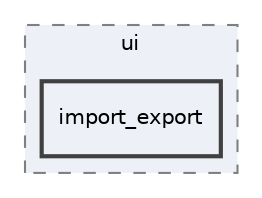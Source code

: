 digraph "src/ui/import_export"
{
 // INTERACTIVE_SVG=YES
 // LATEX_PDF_SIZE
  edge [fontname="Helvetica",fontsize="10",labelfontname="Helvetica",labelfontsize="10"];
  node [fontname="Helvetica",fontsize="10",shape=record];
  compound=true
  subgraph clusterdir_da5c6b39c0a2f54e57df6799511cd3ab {
    graph [ bgcolor="#edf0f7", pencolor="grey50", style="filled,dashed,", label="ui", fontname="Helvetica", fontsize="10", URL="dir_da5c6b39c0a2f54e57df6799511cd3ab.html"]
  dir_3d7cdd7fbfa4715d9319666ec5111ec9 [shape=box, label="import_export", style="filled,bold,", fillcolor="#edf0f7", color="grey25", URL="dir_3d7cdd7fbfa4715d9319666ec5111ec9.html"];
  }
}
